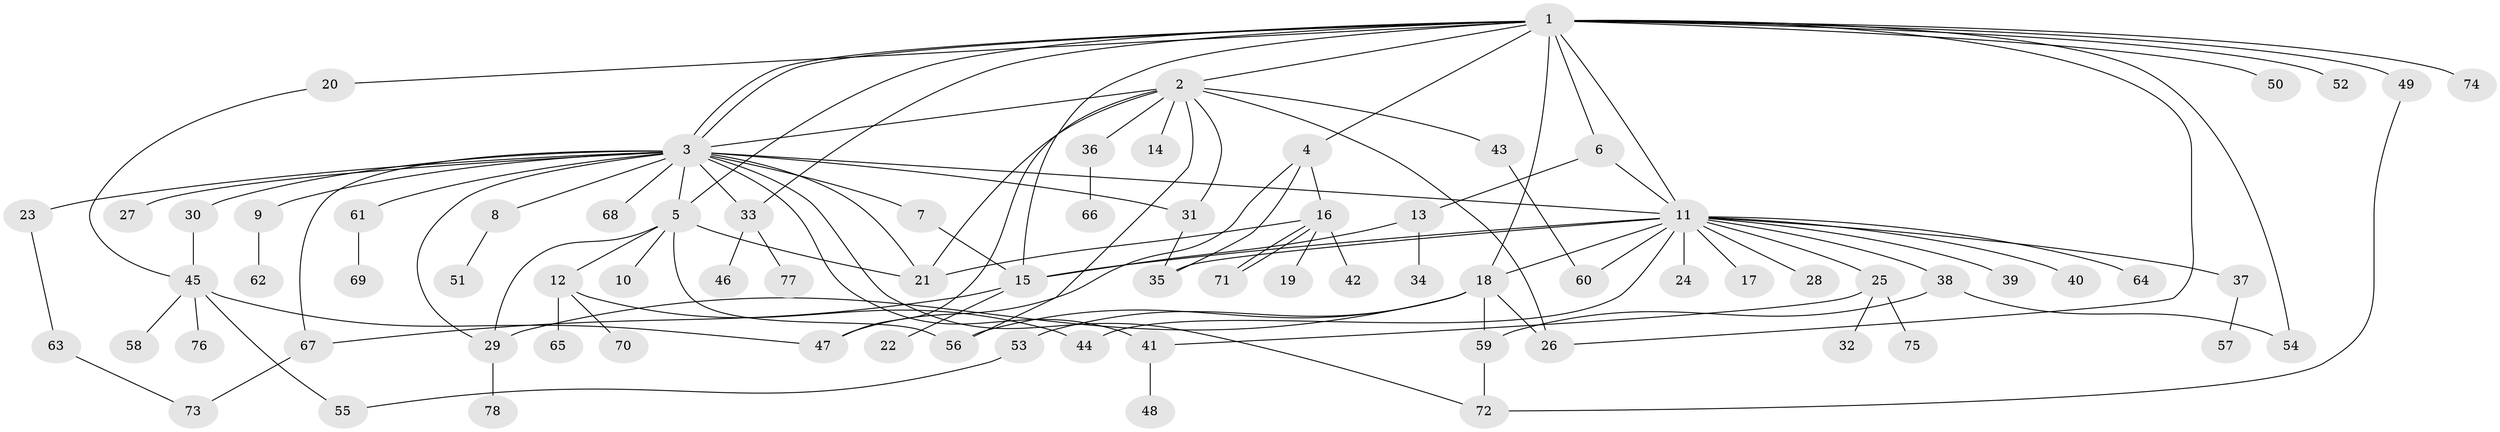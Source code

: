 // coarse degree distribution, {1: 0.9130434782608695, 13: 0.043478260869565216, 10: 0.043478260869565216}
// Generated by graph-tools (version 1.1) at 2025/50/03/04/25 21:50:05]
// undirected, 78 vertices, 113 edges
graph export_dot {
graph [start="1"]
  node [color=gray90,style=filled];
  1;
  2;
  3;
  4;
  5;
  6;
  7;
  8;
  9;
  10;
  11;
  12;
  13;
  14;
  15;
  16;
  17;
  18;
  19;
  20;
  21;
  22;
  23;
  24;
  25;
  26;
  27;
  28;
  29;
  30;
  31;
  32;
  33;
  34;
  35;
  36;
  37;
  38;
  39;
  40;
  41;
  42;
  43;
  44;
  45;
  46;
  47;
  48;
  49;
  50;
  51;
  52;
  53;
  54;
  55;
  56;
  57;
  58;
  59;
  60;
  61;
  62;
  63;
  64;
  65;
  66;
  67;
  68;
  69;
  70;
  71;
  72;
  73;
  74;
  75;
  76;
  77;
  78;
  1 -- 2;
  1 -- 3;
  1 -- 3;
  1 -- 4;
  1 -- 5;
  1 -- 6;
  1 -- 11;
  1 -- 15;
  1 -- 18;
  1 -- 20;
  1 -- 26;
  1 -- 33;
  1 -- 49;
  1 -- 50;
  1 -- 52;
  1 -- 54;
  1 -- 74;
  2 -- 3;
  2 -- 14;
  2 -- 21;
  2 -- 26;
  2 -- 31;
  2 -- 36;
  2 -- 43;
  2 -- 47;
  2 -- 56;
  3 -- 5;
  3 -- 7;
  3 -- 8;
  3 -- 9;
  3 -- 11;
  3 -- 21;
  3 -- 23;
  3 -- 27;
  3 -- 29;
  3 -- 30;
  3 -- 31;
  3 -- 33;
  3 -- 41;
  3 -- 61;
  3 -- 67;
  3 -- 68;
  3 -- 72;
  4 -- 16;
  4 -- 35;
  4 -- 47;
  5 -- 10;
  5 -- 12;
  5 -- 21;
  5 -- 29;
  5 -- 56;
  6 -- 11;
  6 -- 13;
  7 -- 15;
  8 -- 51;
  9 -- 62;
  11 -- 15;
  11 -- 17;
  11 -- 18;
  11 -- 24;
  11 -- 25;
  11 -- 28;
  11 -- 35;
  11 -- 37;
  11 -- 38;
  11 -- 39;
  11 -- 40;
  11 -- 44;
  11 -- 60;
  11 -- 64;
  12 -- 44;
  12 -- 65;
  12 -- 70;
  13 -- 15;
  13 -- 34;
  15 -- 22;
  15 -- 67;
  16 -- 19;
  16 -- 21;
  16 -- 42;
  16 -- 71;
  16 -- 71;
  18 -- 26;
  18 -- 29;
  18 -- 53;
  18 -- 56;
  18 -- 59;
  20 -- 45;
  23 -- 63;
  25 -- 32;
  25 -- 41;
  25 -- 75;
  29 -- 78;
  30 -- 45;
  31 -- 35;
  33 -- 46;
  33 -- 77;
  36 -- 66;
  37 -- 57;
  38 -- 54;
  38 -- 59;
  41 -- 48;
  43 -- 60;
  45 -- 47;
  45 -- 55;
  45 -- 58;
  45 -- 76;
  49 -- 72;
  53 -- 55;
  59 -- 72;
  61 -- 69;
  63 -- 73;
  67 -- 73;
}

